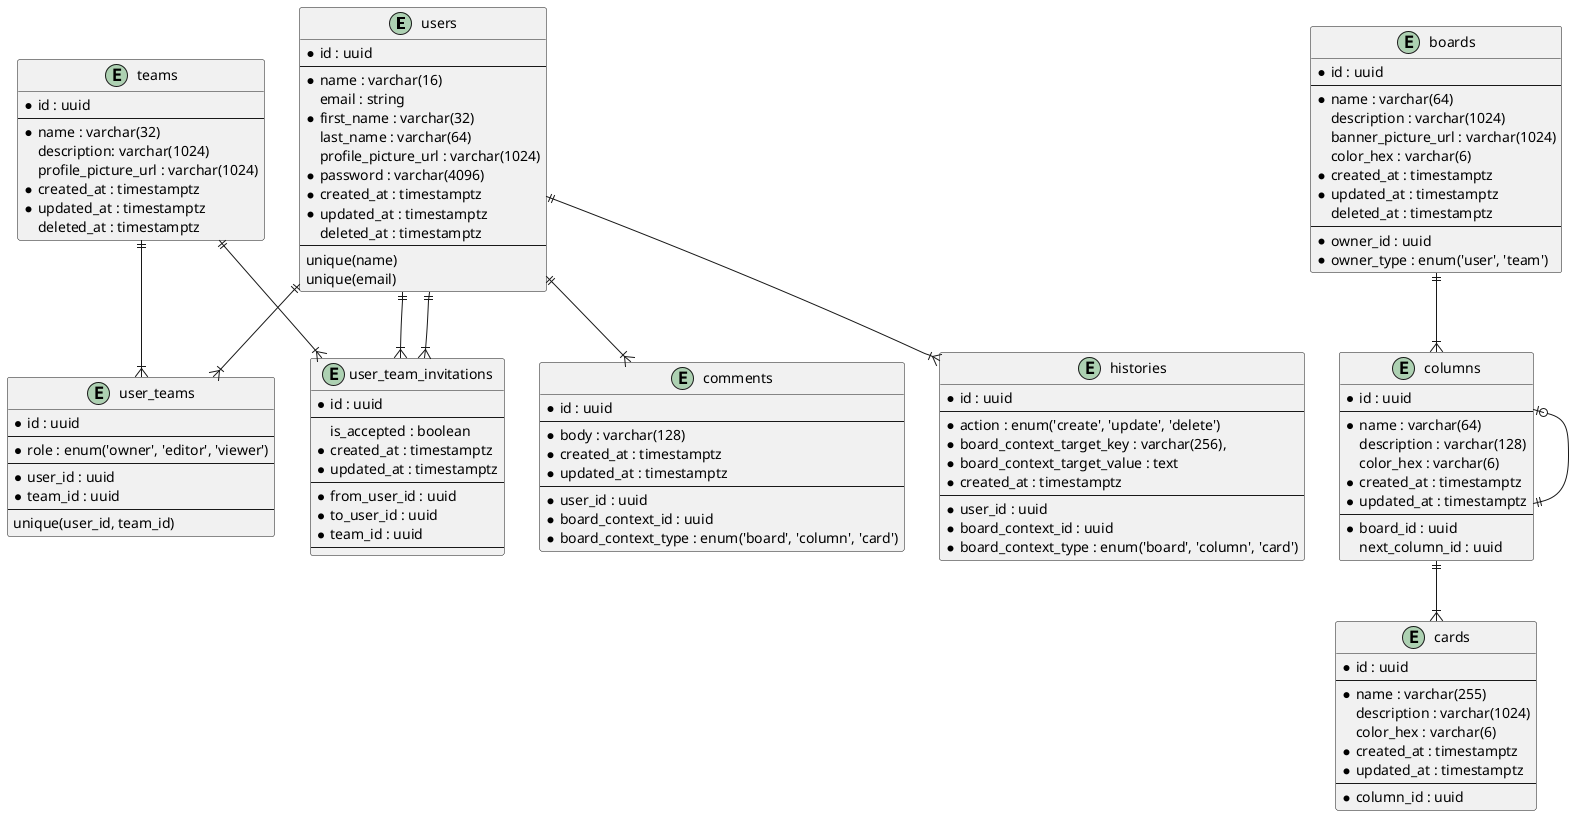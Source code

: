 @startuml Tasque database schema

entity users {
    * id : uuid
    --
    * name : varchar(16)
    email : string
    * first_name : varchar(32)
    last_name : varchar(64)
    profile_picture_url : varchar(1024)
    * password : varchar(4096)
    * created_at : timestamptz
    * updated_at : timestamptz
    deleted_at : timestamptz
    --
    unique(name)
    unique(email)
}

entity teams {
    * id : uuid
    --
    * name : varchar(32)
    description: varchar(1024)
    profile_picture_url : varchar(1024)
    * created_at : timestamptz
    * updated_at : timestamptz
    deleted_at : timestamptz
}

entity user_teams {
    * id : uuid
    --
    * role : enum('owner', 'editor', 'viewer')
    --
    * user_id : uuid
    * team_id : uuid
    --
    unique(user_id, team_id)
}

entity user_team_invitations {
    * id : uuid
    --
    is_accepted : boolean
    * created_at : timestamptz
    * updated_at : timestamptz
    --
    * from_user_id : uuid
    * to_user_id : uuid
    * team_id : uuid
    --
}

entity boards {
    * id : uuid
    --
    * name : varchar(64)
    description : varchar(1024)
    banner_picture_url : varchar(1024)
    color_hex : varchar(6)
    * created_at : timestamptz
    * updated_at : timestamptz
    deleted_at : timestamptz
    --
    * owner_id : uuid
    * owner_type : enum('user', 'team')
}

entity columns {
    * id : uuid
    --
    * name : varchar(64)
    description : varchar(128)
    color_hex : varchar(6)
    * created_at : timestamptz
    * updated_at : timestamptz
    --
    * board_id : uuid
    next_column_id : uuid
}

entity cards {
    * id : uuid
    --
    * name : varchar(255)
    description : varchar(1024)
    color_hex : varchar(6)
    * created_at : timestamptz
    * updated_at : timestamptz
    --
    * column_id : uuid
}

entity comments {
    * id : uuid
    --
    * body : varchar(128)
    * created_at : timestamptz
    * updated_at : timestamptz
    --
    * user_id : uuid
    * board_context_id : uuid
    * board_context_type : enum('board', 'column', 'card')
}

entity histories {
    * id : uuid
    --
    * action : enum('create', 'update', 'delete')
    * board_context_target_key : varchar(256),
    * board_context_target_value : text
    * created_at : timestamptz
    --
    * user_id : uuid
    * board_context_id : uuid
    * board_context_type : enum('board', 'column', 'card')
}

users ||--|{ user_teams
teams ||--|{ user_teams
users ||--|{ user_team_invitations
users ||--|{ user_team_invitations
teams ||--|{ user_team_invitations
boards ||--|{ columns
columns |o--|| columns
columns ||--|{ cards
users ||--|{ comments
users ||--|{ histories

@enduml